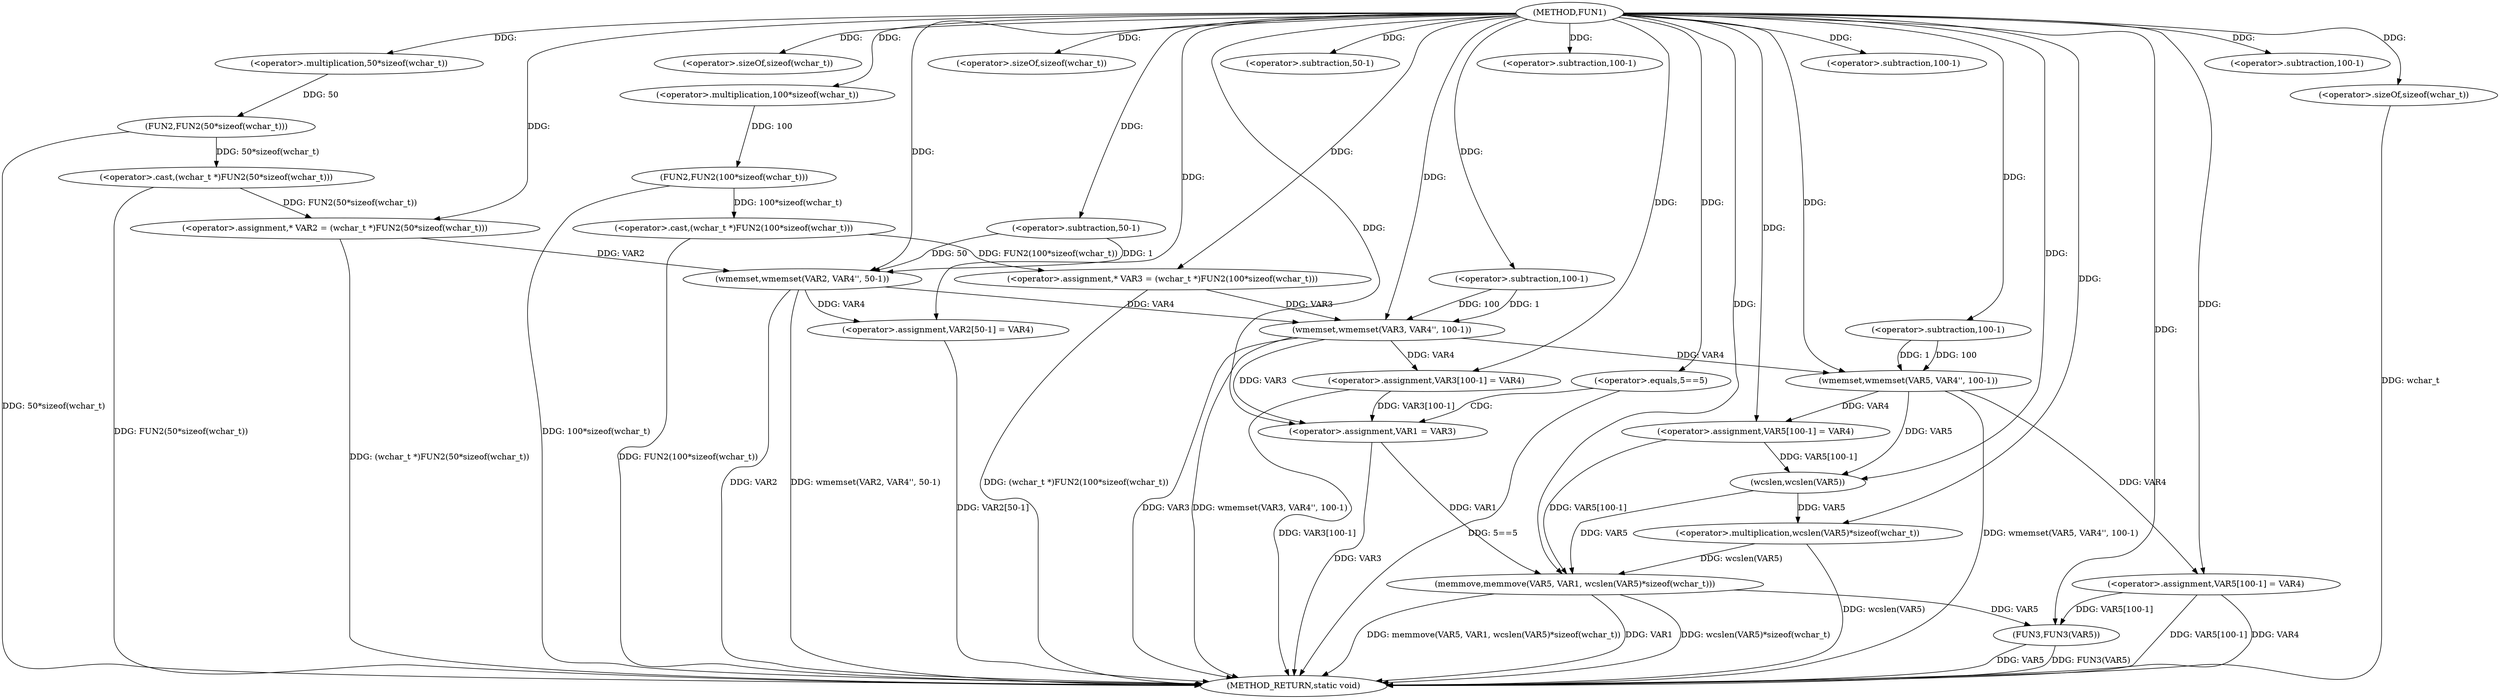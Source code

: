 digraph FUN1 {  
"1000100" [label = "(METHOD,FUN1)" ]
"1000189" [label = "(METHOD_RETURN,static void)" ]
"1000104" [label = "(<operator>.assignment,* VAR2 = (wchar_t *)FUN2(50*sizeof(wchar_t)))" ]
"1000106" [label = "(<operator>.cast,(wchar_t *)FUN2(50*sizeof(wchar_t)))" ]
"1000108" [label = "(FUN2,FUN2(50*sizeof(wchar_t)))" ]
"1000109" [label = "(<operator>.multiplication,50*sizeof(wchar_t))" ]
"1000111" [label = "(<operator>.sizeOf,sizeof(wchar_t))" ]
"1000114" [label = "(<operator>.assignment,* VAR3 = (wchar_t *)FUN2(100*sizeof(wchar_t)))" ]
"1000116" [label = "(<operator>.cast,(wchar_t *)FUN2(100*sizeof(wchar_t)))" ]
"1000118" [label = "(FUN2,FUN2(100*sizeof(wchar_t)))" ]
"1000119" [label = "(<operator>.multiplication,100*sizeof(wchar_t))" ]
"1000121" [label = "(<operator>.sizeOf,sizeof(wchar_t))" ]
"1000123" [label = "(wmemset,wmemset(VAR2, VAR4'', 50-1))" ]
"1000126" [label = "(<operator>.subtraction,50-1)" ]
"1000129" [label = "(<operator>.assignment,VAR2[50-1] = VAR4)" ]
"1000132" [label = "(<operator>.subtraction,50-1)" ]
"1000136" [label = "(wmemset,wmemset(VAR3, VAR4'', 100-1))" ]
"1000139" [label = "(<operator>.subtraction,100-1)" ]
"1000142" [label = "(<operator>.assignment,VAR3[100-1] = VAR4)" ]
"1000145" [label = "(<operator>.subtraction,100-1)" ]
"1000150" [label = "(<operator>.equals,5==5)" ]
"1000154" [label = "(<operator>.assignment,VAR1 = VAR3)" ]
"1000159" [label = "(wmemset,wmemset(VAR5, VAR4'', 100-1))" ]
"1000162" [label = "(<operator>.subtraction,100-1)" ]
"1000165" [label = "(<operator>.assignment,VAR5[100-1] = VAR4)" ]
"1000168" [label = "(<operator>.subtraction,100-1)" ]
"1000172" [label = "(memmove,memmove(VAR5, VAR1, wcslen(VAR5)*sizeof(wchar_t)))" ]
"1000175" [label = "(<operator>.multiplication,wcslen(VAR5)*sizeof(wchar_t))" ]
"1000176" [label = "(wcslen,wcslen(VAR5))" ]
"1000178" [label = "(<operator>.sizeOf,sizeof(wchar_t))" ]
"1000180" [label = "(<operator>.assignment,VAR5[100-1] = VAR4)" ]
"1000183" [label = "(<operator>.subtraction,100-1)" ]
"1000187" [label = "(FUN3,FUN3(VAR5))" ]
  "1000106" -> "1000189"  [ label = "DDG: FUN2(50*sizeof(wchar_t))"] 
  "1000180" -> "1000189"  [ label = "DDG: VAR5[100-1]"] 
  "1000175" -> "1000189"  [ label = "DDG: wcslen(VAR5)"] 
  "1000116" -> "1000189"  [ label = "DDG: FUN2(100*sizeof(wchar_t))"] 
  "1000150" -> "1000189"  [ label = "DDG: 5==5"] 
  "1000154" -> "1000189"  [ label = "DDG: VAR3"] 
  "1000118" -> "1000189"  [ label = "DDG: 100*sizeof(wchar_t)"] 
  "1000123" -> "1000189"  [ label = "DDG: VAR2"] 
  "1000159" -> "1000189"  [ label = "DDG: wmemset(VAR5, VAR4'', 100-1)"] 
  "1000187" -> "1000189"  [ label = "DDG: VAR5"] 
  "1000129" -> "1000189"  [ label = "DDG: VAR2[50-1]"] 
  "1000180" -> "1000189"  [ label = "DDG: VAR4"] 
  "1000172" -> "1000189"  [ label = "DDG: memmove(VAR5, VAR1, wcslen(VAR5)*sizeof(wchar_t))"] 
  "1000187" -> "1000189"  [ label = "DDG: FUN3(VAR5)"] 
  "1000178" -> "1000189"  [ label = "DDG: wchar_t"] 
  "1000123" -> "1000189"  [ label = "DDG: wmemset(VAR2, VAR4'', 50-1)"] 
  "1000142" -> "1000189"  [ label = "DDG: VAR3[100-1]"] 
  "1000136" -> "1000189"  [ label = "DDG: wmemset(VAR3, VAR4'', 100-1)"] 
  "1000114" -> "1000189"  [ label = "DDG: (wchar_t *)FUN2(100*sizeof(wchar_t))"] 
  "1000172" -> "1000189"  [ label = "DDG: VAR1"] 
  "1000136" -> "1000189"  [ label = "DDG: VAR3"] 
  "1000104" -> "1000189"  [ label = "DDG: (wchar_t *)FUN2(50*sizeof(wchar_t))"] 
  "1000172" -> "1000189"  [ label = "DDG: wcslen(VAR5)*sizeof(wchar_t)"] 
  "1000108" -> "1000189"  [ label = "DDG: 50*sizeof(wchar_t)"] 
  "1000106" -> "1000104"  [ label = "DDG: FUN2(50*sizeof(wchar_t))"] 
  "1000100" -> "1000104"  [ label = "DDG: "] 
  "1000108" -> "1000106"  [ label = "DDG: 50*sizeof(wchar_t)"] 
  "1000109" -> "1000108"  [ label = "DDG: 50"] 
  "1000100" -> "1000109"  [ label = "DDG: "] 
  "1000100" -> "1000111"  [ label = "DDG: "] 
  "1000116" -> "1000114"  [ label = "DDG: FUN2(100*sizeof(wchar_t))"] 
  "1000100" -> "1000114"  [ label = "DDG: "] 
  "1000118" -> "1000116"  [ label = "DDG: 100*sizeof(wchar_t)"] 
  "1000119" -> "1000118"  [ label = "DDG: 100"] 
  "1000100" -> "1000119"  [ label = "DDG: "] 
  "1000100" -> "1000121"  [ label = "DDG: "] 
  "1000104" -> "1000123"  [ label = "DDG: VAR2"] 
  "1000100" -> "1000123"  [ label = "DDG: "] 
  "1000126" -> "1000123"  [ label = "DDG: 50"] 
  "1000126" -> "1000123"  [ label = "DDG: 1"] 
  "1000100" -> "1000126"  [ label = "DDG: "] 
  "1000123" -> "1000129"  [ label = "DDG: VAR4"] 
  "1000100" -> "1000129"  [ label = "DDG: "] 
  "1000100" -> "1000132"  [ label = "DDG: "] 
  "1000114" -> "1000136"  [ label = "DDG: VAR3"] 
  "1000100" -> "1000136"  [ label = "DDG: "] 
  "1000123" -> "1000136"  [ label = "DDG: VAR4"] 
  "1000139" -> "1000136"  [ label = "DDG: 100"] 
  "1000139" -> "1000136"  [ label = "DDG: 1"] 
  "1000100" -> "1000139"  [ label = "DDG: "] 
  "1000136" -> "1000142"  [ label = "DDG: VAR4"] 
  "1000100" -> "1000142"  [ label = "DDG: "] 
  "1000100" -> "1000145"  [ label = "DDG: "] 
  "1000100" -> "1000150"  [ label = "DDG: "] 
  "1000142" -> "1000154"  [ label = "DDG: VAR3[100-1]"] 
  "1000136" -> "1000154"  [ label = "DDG: VAR3"] 
  "1000100" -> "1000154"  [ label = "DDG: "] 
  "1000100" -> "1000159"  [ label = "DDG: "] 
  "1000136" -> "1000159"  [ label = "DDG: VAR4"] 
  "1000162" -> "1000159"  [ label = "DDG: 100"] 
  "1000162" -> "1000159"  [ label = "DDG: 1"] 
  "1000100" -> "1000162"  [ label = "DDG: "] 
  "1000159" -> "1000165"  [ label = "DDG: VAR4"] 
  "1000100" -> "1000165"  [ label = "DDG: "] 
  "1000100" -> "1000168"  [ label = "DDG: "] 
  "1000165" -> "1000172"  [ label = "DDG: VAR5[100-1]"] 
  "1000176" -> "1000172"  [ label = "DDG: VAR5"] 
  "1000100" -> "1000172"  [ label = "DDG: "] 
  "1000154" -> "1000172"  [ label = "DDG: VAR1"] 
  "1000175" -> "1000172"  [ label = "DDG: wcslen(VAR5)"] 
  "1000176" -> "1000175"  [ label = "DDG: VAR5"] 
  "1000159" -> "1000176"  [ label = "DDG: VAR5"] 
  "1000165" -> "1000176"  [ label = "DDG: VAR5[100-1]"] 
  "1000100" -> "1000176"  [ label = "DDG: "] 
  "1000100" -> "1000175"  [ label = "DDG: "] 
  "1000100" -> "1000178"  [ label = "DDG: "] 
  "1000100" -> "1000180"  [ label = "DDG: "] 
  "1000159" -> "1000180"  [ label = "DDG: VAR4"] 
  "1000100" -> "1000183"  [ label = "DDG: "] 
  "1000180" -> "1000187"  [ label = "DDG: VAR5[100-1]"] 
  "1000172" -> "1000187"  [ label = "DDG: VAR5"] 
  "1000100" -> "1000187"  [ label = "DDG: "] 
  "1000150" -> "1000154"  [ label = "CDG: "] 
}
